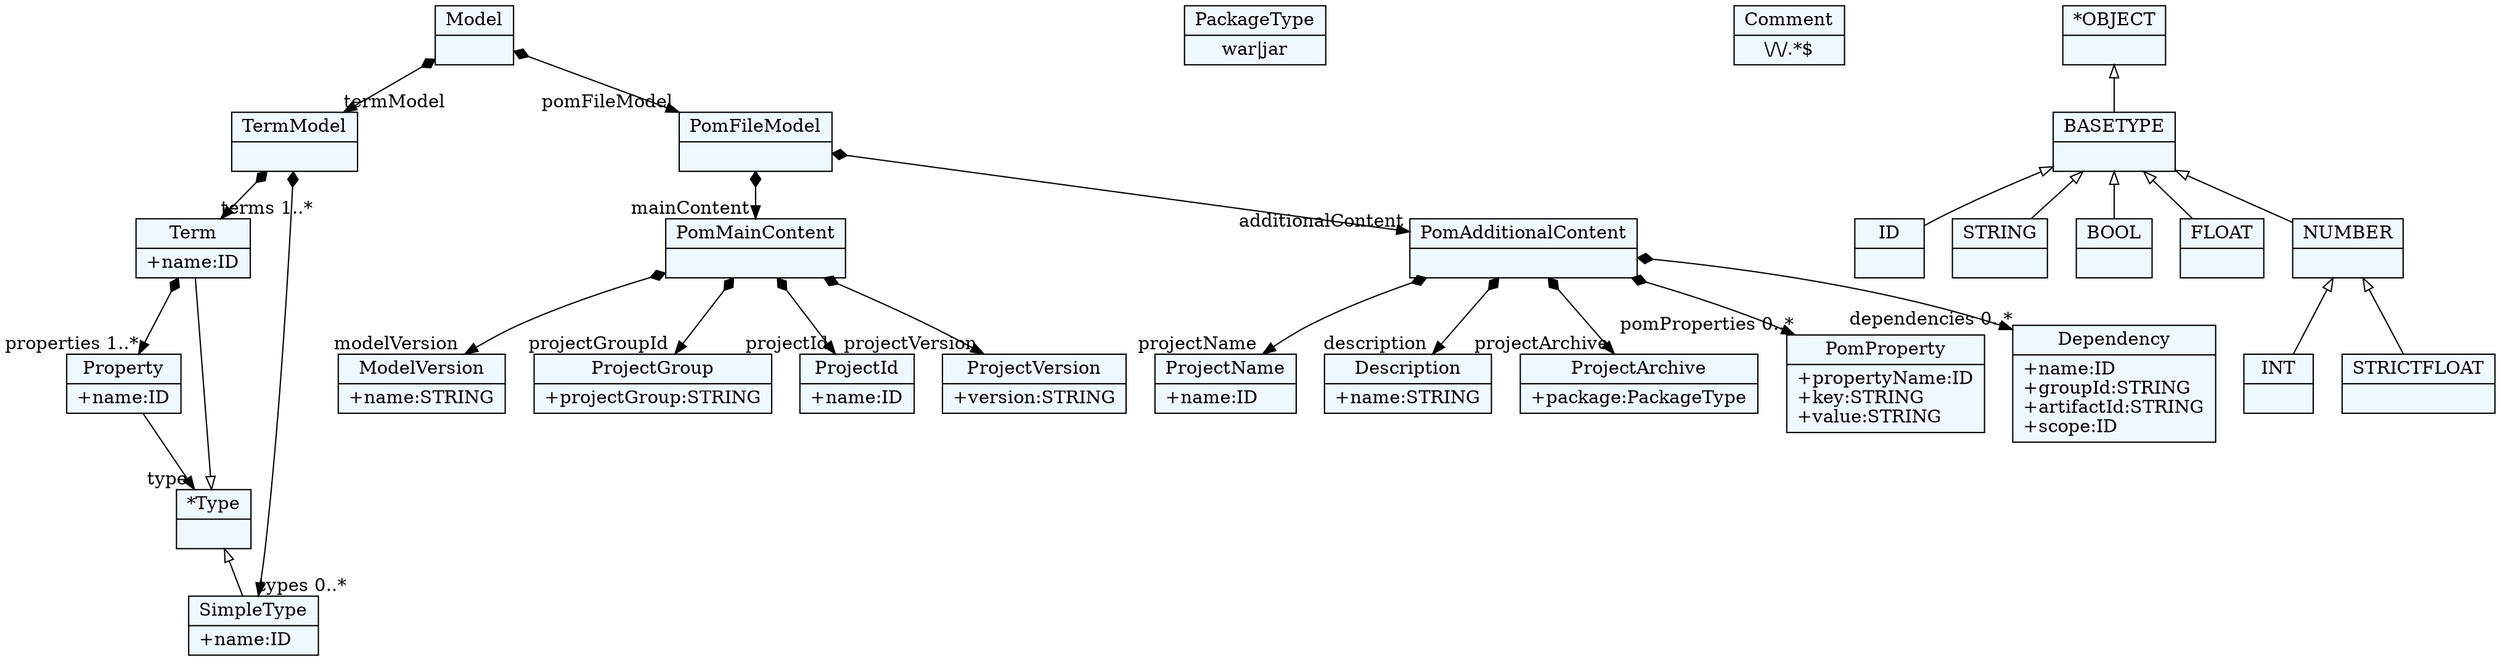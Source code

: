 
    digraph textX {
    fontname = "Bitstream Vera Sans"
    fontsize = 8
    node[
        shape=record,
        style=filled,
        fillcolor=aliceblue
    ]
    nodesep = 0.3
    edge[dir=black,arrowtail=empty]


2890929301208[ label="{Model|}"]

2890929312536[ label="{TermModel|}"]

2890929321976[ label="{Term|+name:ID\l}"]

2890929305928[ label="{Property|+name:ID\l}"]

2890929338968[ label="{*Type|}"]

2890929298376[ label="{SimpleType|+name:ID\l}"]

2890929340856[ label="{PomFileModel|}"]

2890929316312[ label="{PomMainContent|}"]

2890929344632[ label="{ModelVersion|+name:STRING\l}"]

2890929346520[ label="{ProjectGroup|+projectGroup:STRING\l}"]

2890929317256[ label="{ProjectId|+name:ID\l}"]

2890929335192[ label="{ProjectVersion|+version:STRING\l}"]

2890929306872[ label="{PomAdditionalContent|}"]

2890929343688[ label="{ProjectName|+name:ID\l}"]

2890929348408[ label="{Description|+name:STRING\l}"]

2890929351240[ label="{ProjectArchive|+package:PackageType\l}"]

2890929352184[ label="{PackageType|war\|jar}"]

2890929355960[ label="{PomProperty|+propertyName:ID\l+key:STRING\l+value:STRING\l}"]

2890929365400[ label="{Dependency|+name:ID\l+groupId:STRING\l+artifactId:STRING\l+scope:ID\l}"]

2890929361624[ label="{Comment|\\/\\/.*$}"]

2890929323864[ label="{ID|}"]

2890929324808[ label="{STRING|}"]

2890929302152[ label="{BOOL|}"]

2890929325752[ label="{INT|}"]

2890929327640[ label="{FLOAT|}"]

2890929329528[ label="{STRICTFLOAT|}"]

2890929310648[ label="{NUMBER|}"]

2890929331416[ label="{BASETYPE|}"]

2890929311592[ label="{*OBJECT|}"]



2890929301208 -> 2890929312536[arrowtail=diamond, dir=both, headlabel="termModel "]
2890929301208 -> 2890929340856[arrowtail=diamond, dir=both, headlabel="pomFileModel "]
2890929312536 -> 2890929298376[arrowtail=diamond, dir=both, headlabel="types 0..*"]
2890929312536 -> 2890929321976[arrowtail=diamond, dir=both, headlabel="terms 1..*"]
2890929321976 -> 2890929305928[arrowtail=diamond, dir=both, headlabel="properties 1..*"]
2890929305928 -> 2890929338968[headlabel="type "]
2890929338968 -> 2890929298376 [dir=back]
2890929338968 -> 2890929321976 [dir=back]
2890929340856 -> 2890929316312[arrowtail=diamond, dir=both, headlabel="mainContent "]
2890929340856 -> 2890929306872[arrowtail=diamond, dir=both, headlabel="additionalContent "]
2890929316312 -> 2890929344632[arrowtail=diamond, dir=both, headlabel="modelVersion "]
2890929316312 -> 2890929346520[arrowtail=diamond, dir=both, headlabel="projectGroupId "]
2890929316312 -> 2890929317256[arrowtail=diamond, dir=both, headlabel="projectId "]
2890929316312 -> 2890929335192[arrowtail=diamond, dir=both, headlabel="projectVersion "]
2890929306872 -> 2890929351240[arrowtail=diamond, dir=both, headlabel="projectArchive "]
2890929306872 -> 2890929343688[arrowtail=diamond, dir=both, headlabel="projectName "]
2890929306872 -> 2890929348408[arrowtail=diamond, dir=both, headlabel="description "]
2890929306872 -> 2890929355960[arrowtail=diamond, dir=both, headlabel="pomProperties 0..*"]
2890929306872 -> 2890929365400[arrowtail=diamond, dir=both, headlabel="dependencies 0..*"]
2890929310648 -> 2890929329528 [dir=back]
2890929310648 -> 2890929325752 [dir=back]
2890929331416 -> 2890929310648 [dir=back]
2890929331416 -> 2890929327640 [dir=back]
2890929331416 -> 2890929302152 [dir=back]
2890929331416 -> 2890929323864 [dir=back]
2890929331416 -> 2890929324808 [dir=back]
2890929311592 -> 2890929331416 [dir=back]

}
